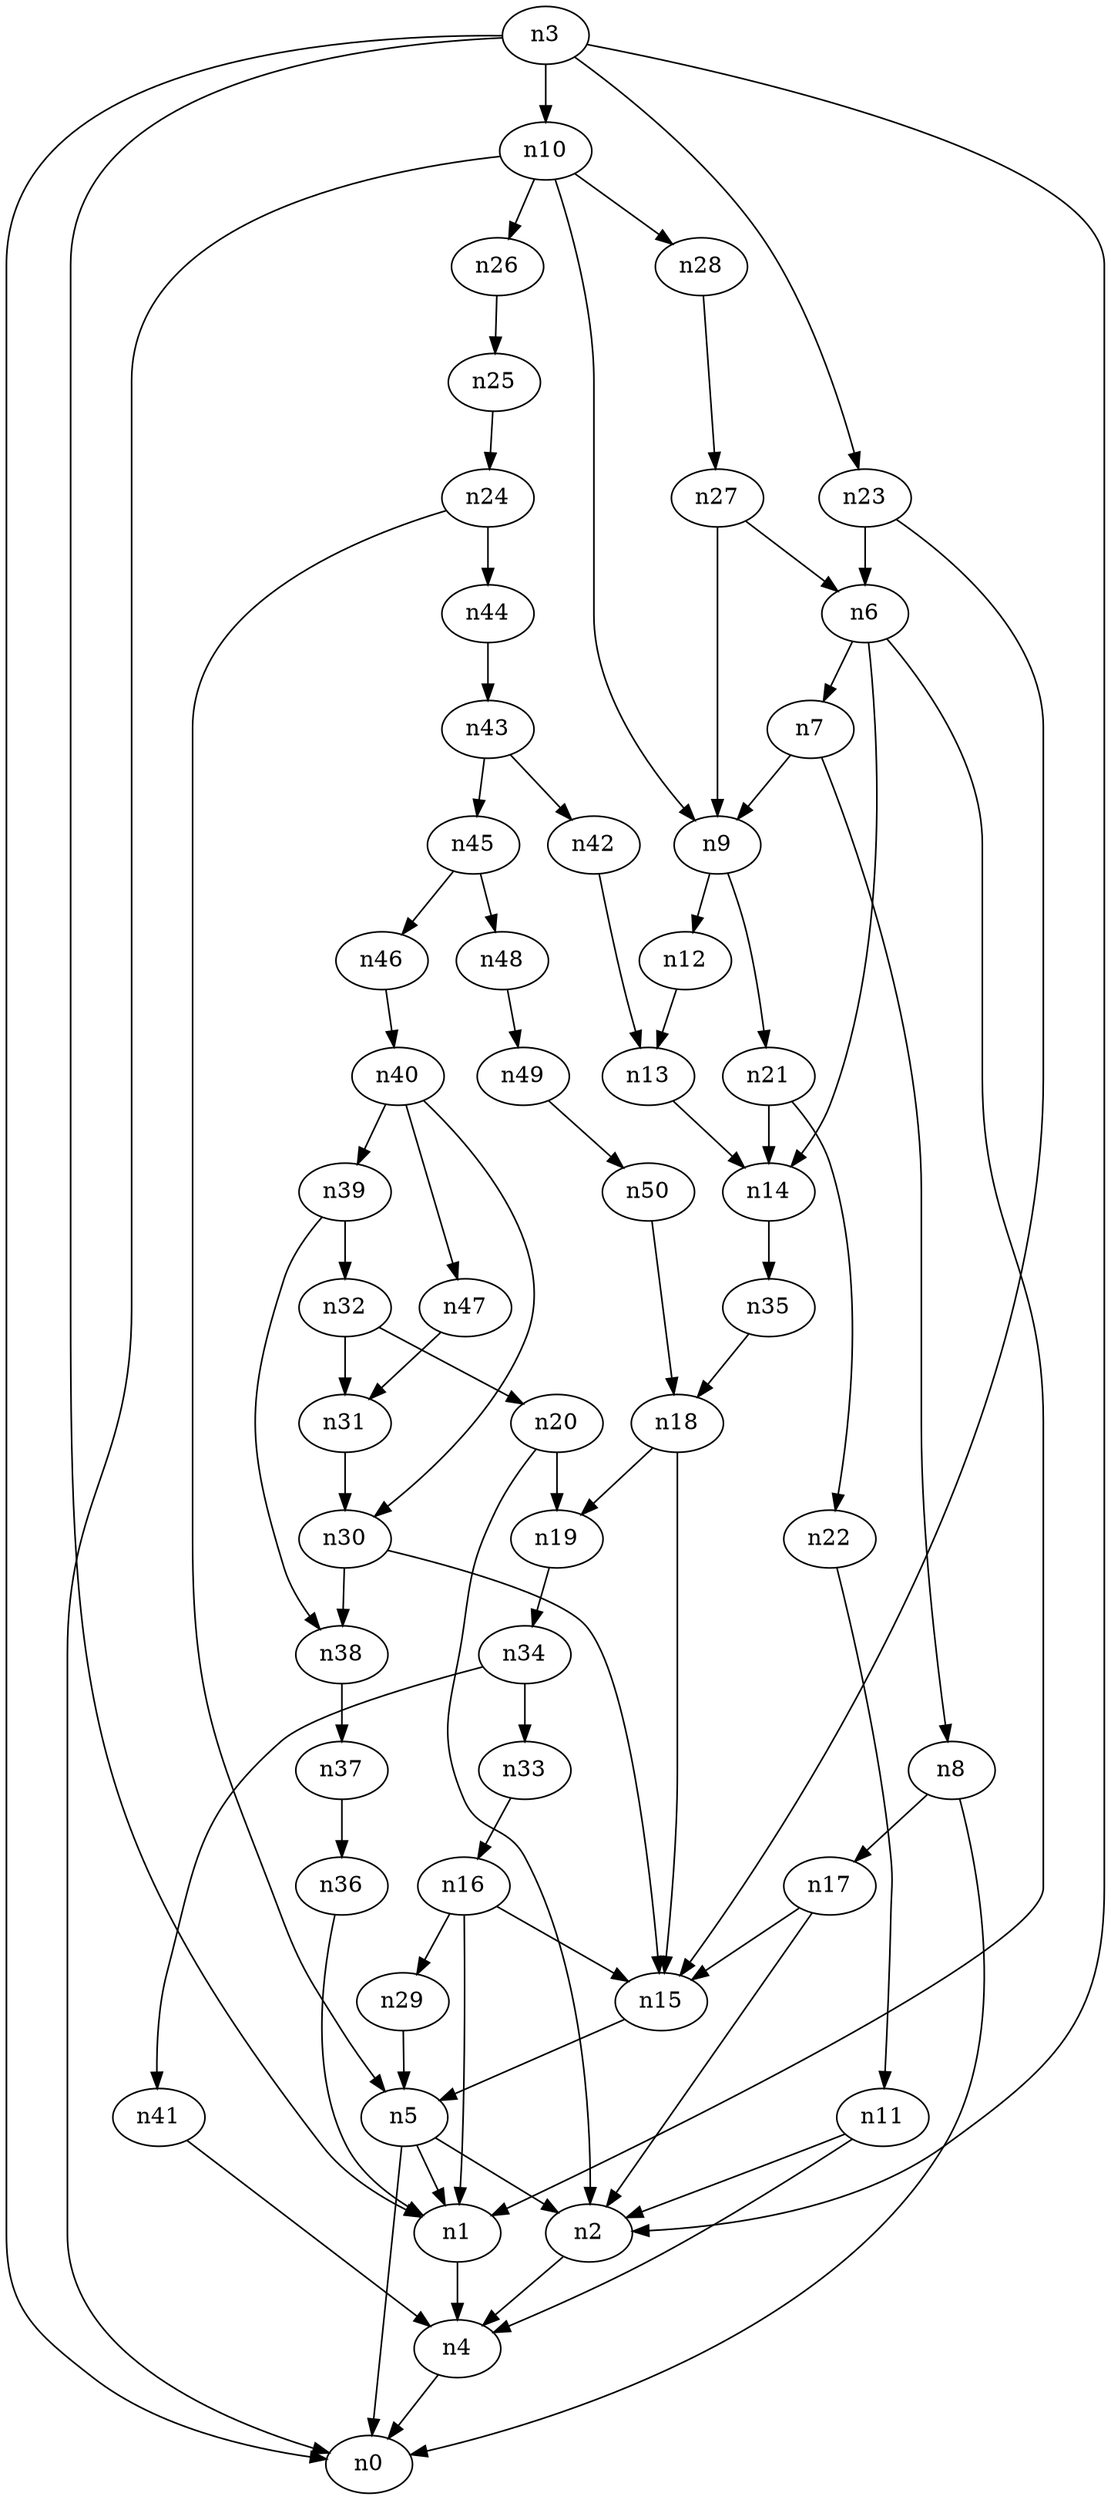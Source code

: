digraph G {
	n1 -> n4	 [_graphml_id=e4];
	n2 -> n4	 [_graphml_id=e7];
	n3 -> n0	 [_graphml_id=e0];
	n3 -> n1	 [_graphml_id=e3];
	n3 -> n2	 [_graphml_id=e6];
	n3 -> n10	 [_graphml_id=e18];
	n3 -> n23	 [_graphml_id=e36];
	n4 -> n0	 [_graphml_id=e1];
	n5 -> n0	 [_graphml_id=e2];
	n5 -> n1	 [_graphml_id=e5];
	n5 -> n2	 [_graphml_id=e8];
	n6 -> n1	 [_graphml_id=e9];
	n6 -> n7	 [_graphml_id=e10];
	n6 -> n14	 [_graphml_id=e22];
	n7 -> n8	 [_graphml_id=e11];
	n7 -> n9	 [_graphml_id=e13];
	n8 -> n0	 [_graphml_id=e12];
	n8 -> n17	 [_graphml_id=e28];
	n9 -> n12	 [_graphml_id=e19];
	n9 -> n21	 [_graphml_id=e33];
	n10 -> n0	 [_graphml_id=e15];
	n10 -> n9	 [_graphml_id=e14];
	n10 -> n26	 [_graphml_id=e42];
	n10 -> n28	 [_graphml_id=e45];
	n11 -> n2	 [_graphml_id=e17];
	n11 -> n4	 [_graphml_id=e16];
	n12 -> n13	 [_graphml_id=e20];
	n13 -> n14	 [_graphml_id=e21];
	n14 -> n35	 [_graphml_id=e56];
	n15 -> n5	 [_graphml_id=e23];
	n16 -> n1	 [_graphml_id=e25];
	n16 -> n15	 [_graphml_id=e24];
	n16 -> n29	 [_graphml_id=e47];
	n17 -> n2	 [_graphml_id=e27];
	n17 -> n15	 [_graphml_id=e26];
	n18 -> n15	 [_graphml_id=e29];
	n18 -> n19	 [_graphml_id=e30];
	n19 -> n34	 [_graphml_id=e55];
	n20 -> n2	 [_graphml_id=e32];
	n20 -> n19	 [_graphml_id=e31];
	n21 -> n14	 [_graphml_id=e67];
	n21 -> n22	 [_graphml_id=e34];
	n22 -> n11	 [_graphml_id=e35];
	n23 -> n6	 [_graphml_id=e38];
	n23 -> n15	 [_graphml_id=e37];
	n24 -> n5	 [_graphml_id=e39];
	n24 -> n44	 [_graphml_id=e71];
	n25 -> n24	 [_graphml_id=e40];
	n26 -> n25	 [_graphml_id=e41];
	n27 -> n6	 [_graphml_id=e48];
	n27 -> n9	 [_graphml_id=e43];
	n28 -> n27	 [_graphml_id=e44];
	n29 -> n5	 [_graphml_id=e46];
	n30 -> n15	 [_graphml_id=e49];
	n30 -> n38	 [_graphml_id=e61];
	n31 -> n30	 [_graphml_id=e50];
	n32 -> n20	 [_graphml_id=e52];
	n32 -> n31	 [_graphml_id=e51];
	n33 -> n16	 [_graphml_id=e53];
	n34 -> n33	 [_graphml_id=e54];
	n34 -> n41	 [_graphml_id=e66];
	n35 -> n18	 [_graphml_id=e57];
	n36 -> n1	 [_graphml_id=e58];
	n37 -> n36	 [_graphml_id=e59];
	n38 -> n37	 [_graphml_id=e60];
	n39 -> n32	 [_graphml_id=e62];
	n39 -> n38	 [_graphml_id=e77];
	n40 -> n30	 [_graphml_id=e64];
	n40 -> n39	 [_graphml_id=e63];
	n40 -> n47	 [_graphml_id=e75];
	n41 -> n4	 [_graphml_id=e65];
	n42 -> n13	 [_graphml_id=e68];
	n43 -> n42	 [_graphml_id=e69];
	n43 -> n45	 [_graphml_id=e72];
	n44 -> n43	 [_graphml_id=e70];
	n45 -> n46	 [_graphml_id=e73];
	n45 -> n48	 [_graphml_id=e78];
	n46 -> n40	 [_graphml_id=e74];
	n47 -> n31	 [_graphml_id=e76];
	n48 -> n49	 [_graphml_id=e79];
	n49 -> n50	 [_graphml_id=e80];
	n50 -> n18	 [_graphml_id=e81];
}
